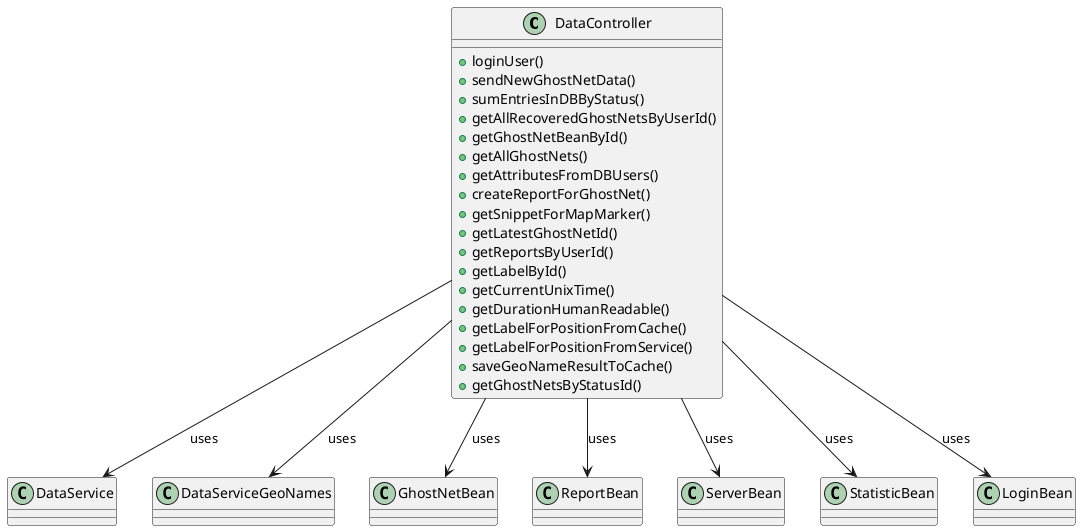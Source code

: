 
    @startuml
    class DataController {
        +loginUser()
        +sendNewGhostNetData()
        +sumEntriesInDBByStatus()
        +getAllRecoveredGhostNetsByUserId()
        +getGhostNetBeanById()
        +getAllGhostNets()
        +getAttributesFromDBUsers()
        +createReportForGhostNet()
        +getSnippetForMapMarker()
        +getLatestGhostNetId()
        +getReportsByUserId()
        +getLabelById()
        +getCurrentUnixTime()
        +getDurationHumanReadable()
        +getLabelForPositionFromCache()
        +getLabelForPositionFromService()
        +saveGeoNameResultToCache()
        +getGhostNetsByStatusId()
    }
    DataController --> DataService: uses
    DataController --> DataServiceGeoNames: uses
    DataController --> GhostNetBean: uses
    DataController --> ReportBean: uses
    DataController --> ServerBean: uses
    DataController --> StatisticBean: uses
    DataController --> LoginBean: uses
    @enduml
    